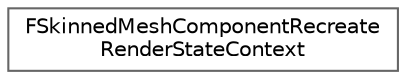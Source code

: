 digraph "Graphical Class Hierarchy"
{
 // INTERACTIVE_SVG=YES
 // LATEX_PDF_SIZE
  bgcolor="transparent";
  edge [fontname=Helvetica,fontsize=10,labelfontname=Helvetica,labelfontsize=10];
  node [fontname=Helvetica,fontsize=10,shape=box,height=0.2,width=0.4];
  rankdir="LR";
  Node0 [id="Node000000",label="FSkinnedMeshComponentRecreate\lRenderStateContext",height=0.2,width=0.4,color="grey40", fillcolor="white", style="filled",URL="$d3/de9/classFSkinnedMeshComponentRecreateRenderStateContext.html",tooltip="Used to recreate all skinned mesh components for a given skinned asset."];
}
